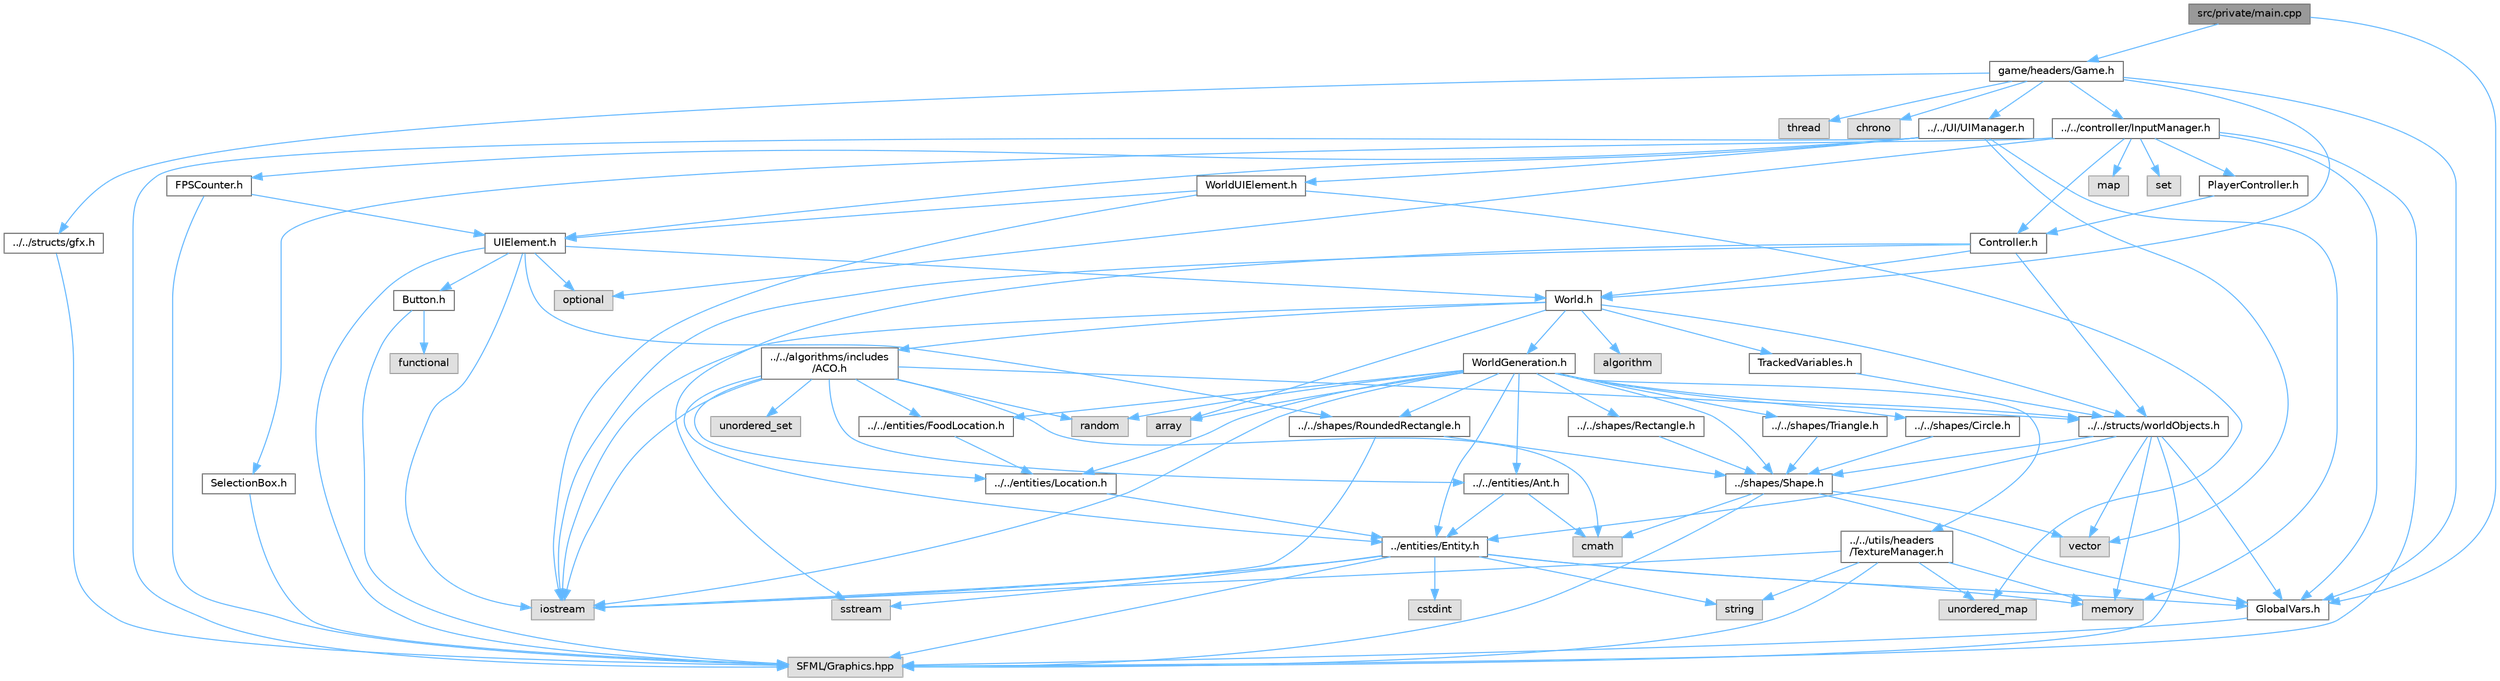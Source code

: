 digraph "src/private/main.cpp"
{
 // INTERACTIVE_SVG=YES
 // LATEX_PDF_SIZE
  bgcolor="transparent";
  edge [fontname=Helvetica,fontsize=10,labelfontname=Helvetica,labelfontsize=10];
  node [fontname=Helvetica,fontsize=10,shape=box,height=0.2,width=0.4];
  Node1 [id="Node000001",label="src/private/main.cpp",height=0.2,width=0.4,color="gray40", fillcolor="grey60", style="filled", fontcolor="black",tooltip=" "];
  Node1 -> Node2 [id="edge1_Node000001_Node000002",color="steelblue1",style="solid",tooltip=" "];
  Node2 [id="Node000002",label="game/headers/Game.h",height=0.2,width=0.4,color="grey40", fillcolor="white", style="filled",URL="$Game_8h.html",tooltip=" "];
  Node2 -> Node3 [id="edge2_Node000002_Node000003",color="steelblue1",style="solid",tooltip=" "];
  Node3 [id="Node000003",label="World.h",height=0.2,width=0.4,color="grey40", fillcolor="white", style="filled",URL="$World_8h.html",tooltip=" "];
  Node3 -> Node4 [id="edge3_Node000003_Node000004",color="steelblue1",style="solid",tooltip=" "];
  Node4 [id="Node000004",label="iostream",height=0.2,width=0.4,color="grey60", fillcolor="#E0E0E0", style="filled",tooltip=" "];
  Node3 -> Node5 [id="edge4_Node000003_Node000005",color="steelblue1",style="solid",tooltip=" "];
  Node5 [id="Node000005",label="../../structs/worldObjects.h",height=0.2,width=0.4,color="grey40", fillcolor="white", style="filled",URL="$worldObjects_8h.html",tooltip=" "];
  Node5 -> Node6 [id="edge5_Node000005_Node000006",color="steelblue1",style="solid",tooltip=" "];
  Node6 [id="Node000006",label="vector",height=0.2,width=0.4,color="grey60", fillcolor="#E0E0E0", style="filled",tooltip=" "];
  Node5 -> Node7 [id="edge6_Node000005_Node000007",color="steelblue1",style="solid",tooltip=" "];
  Node7 [id="Node000007",label="memory",height=0.2,width=0.4,color="grey60", fillcolor="#E0E0E0", style="filled",tooltip=" "];
  Node5 -> Node8 [id="edge7_Node000005_Node000008",color="steelblue1",style="solid",tooltip=" "];
  Node8 [id="Node000008",label="SFML/Graphics.hpp",height=0.2,width=0.4,color="grey60", fillcolor="#E0E0E0", style="filled",tooltip=" "];
  Node5 -> Node9 [id="edge8_Node000005_Node000009",color="steelblue1",style="solid",tooltip=" "];
  Node9 [id="Node000009",label="GlobalVars.h",height=0.2,width=0.4,color="grey40", fillcolor="white", style="filled",URL="$GlobalVars_8h.html",tooltip=" "];
  Node9 -> Node8 [id="edge9_Node000009_Node000008",color="steelblue1",style="solid",tooltip=" "];
  Node5 -> Node10 [id="edge10_Node000005_Node000010",color="steelblue1",style="solid",tooltip=" "];
  Node10 [id="Node000010",label="../entities/Entity.h",height=0.2,width=0.4,color="grey40", fillcolor="white", style="filled",URL="$Entity_8h.html",tooltip=" "];
  Node10 -> Node8 [id="edge11_Node000010_Node000008",color="steelblue1",style="solid",tooltip=" "];
  Node10 -> Node7 [id="edge12_Node000010_Node000007",color="steelblue1",style="solid",tooltip=" "];
  Node10 -> Node11 [id="edge13_Node000010_Node000011",color="steelblue1",style="solid",tooltip=" "];
  Node11 [id="Node000011",label="string",height=0.2,width=0.4,color="grey60", fillcolor="#E0E0E0", style="filled",tooltip=" "];
  Node10 -> Node9 [id="edge14_Node000010_Node000009",color="steelblue1",style="solid",tooltip=" "];
  Node10 -> Node12 [id="edge15_Node000010_Node000012",color="steelblue1",style="solid",tooltip=" "];
  Node12 [id="Node000012",label="cstdint",height=0.2,width=0.4,color="grey60", fillcolor="#E0E0E0", style="filled",tooltip=" "];
  Node10 -> Node13 [id="edge16_Node000010_Node000013",color="steelblue1",style="solid",tooltip=" "];
  Node13 [id="Node000013",label="sstream",height=0.2,width=0.4,color="grey60", fillcolor="#E0E0E0", style="filled",tooltip=" "];
  Node10 -> Node4 [id="edge17_Node000010_Node000004",color="steelblue1",style="solid",tooltip=" "];
  Node5 -> Node14 [id="edge18_Node000005_Node000014",color="steelblue1",style="solid",tooltip=" "];
  Node14 [id="Node000014",label="../shapes/Shape.h",height=0.2,width=0.4,color="grey40", fillcolor="white", style="filled",URL="$Shape_8h.html",tooltip=" "];
  Node14 -> Node6 [id="edge19_Node000014_Node000006",color="steelblue1",style="solid",tooltip=" "];
  Node14 -> Node8 [id="edge20_Node000014_Node000008",color="steelblue1",style="solid",tooltip=" "];
  Node14 -> Node15 [id="edge21_Node000014_Node000015",color="steelblue1",style="solid",tooltip=" "];
  Node15 [id="Node000015",label="cmath",height=0.2,width=0.4,color="grey60", fillcolor="#E0E0E0", style="filled",tooltip=" "];
  Node14 -> Node9 [id="edge22_Node000014_Node000009",color="steelblue1",style="solid",tooltip=" "];
  Node3 -> Node16 [id="edge23_Node000003_Node000016",color="steelblue1",style="solid",tooltip=" "];
  Node16 [id="Node000016",label="WorldGeneration.h",height=0.2,width=0.4,color="grey40", fillcolor="white", style="filled",URL="$WorldGeneration_8h.html",tooltip=" "];
  Node16 -> Node4 [id="edge24_Node000016_Node000004",color="steelblue1",style="solid",tooltip=" "];
  Node16 -> Node5 [id="edge25_Node000016_Node000005",color="steelblue1",style="solid",tooltip=" "];
  Node16 -> Node17 [id="edge26_Node000016_Node000017",color="steelblue1",style="solid",tooltip=" "];
  Node17 [id="Node000017",label="random",height=0.2,width=0.4,color="grey60", fillcolor="#E0E0E0", style="filled",tooltip=" "];
  Node16 -> Node18 [id="edge27_Node000016_Node000018",color="steelblue1",style="solid",tooltip=" "];
  Node18 [id="Node000018",label="../../utils/headers\l/TextureManager.h",height=0.2,width=0.4,color="grey40", fillcolor="white", style="filled",URL="$TextureManager_8h.html",tooltip=" "];
  Node18 -> Node8 [id="edge28_Node000018_Node000008",color="steelblue1",style="solid",tooltip=" "];
  Node18 -> Node19 [id="edge29_Node000018_Node000019",color="steelblue1",style="solid",tooltip=" "];
  Node19 [id="Node000019",label="unordered_map",height=0.2,width=0.4,color="grey60", fillcolor="#E0E0E0", style="filled",tooltip=" "];
  Node18 -> Node11 [id="edge30_Node000018_Node000011",color="steelblue1",style="solid",tooltip=" "];
  Node18 -> Node7 [id="edge31_Node000018_Node000007",color="steelblue1",style="solid",tooltip=" "];
  Node18 -> Node4 [id="edge32_Node000018_Node000004",color="steelblue1",style="solid",tooltip=" "];
  Node16 -> Node10 [id="edge33_Node000016_Node000010",color="steelblue1",style="solid",tooltip=" "];
  Node16 -> Node14 [id="edge34_Node000016_Node000014",color="steelblue1",style="solid",tooltip=" "];
  Node16 -> Node20 [id="edge35_Node000016_Node000020",color="steelblue1",style="solid",tooltip=" "];
  Node20 [id="Node000020",label="../../shapes/Triangle.h",height=0.2,width=0.4,color="grey40", fillcolor="white", style="filled",URL="$Triangle_8h.html",tooltip=" "];
  Node20 -> Node14 [id="edge36_Node000020_Node000014",color="steelblue1",style="solid",tooltip=" "];
  Node16 -> Node21 [id="edge37_Node000016_Node000021",color="steelblue1",style="solid",tooltip=" "];
  Node21 [id="Node000021",label="../../shapes/Circle.h",height=0.2,width=0.4,color="grey40", fillcolor="white", style="filled",URL="$Circle_8h.html",tooltip=" "];
  Node21 -> Node14 [id="edge38_Node000021_Node000014",color="steelblue1",style="solid",tooltip=" "];
  Node16 -> Node22 [id="edge39_Node000016_Node000022",color="steelblue1",style="solid",tooltip=" "];
  Node22 [id="Node000022",label="../../shapes/RoundedRectangle.h",height=0.2,width=0.4,color="grey40", fillcolor="white", style="filled",URL="$RoundedRectangle_8h.html",tooltip=" "];
  Node22 -> Node14 [id="edge40_Node000022_Node000014",color="steelblue1",style="solid",tooltip=" "];
  Node22 -> Node4 [id="edge41_Node000022_Node000004",color="steelblue1",style="solid",tooltip=" "];
  Node16 -> Node23 [id="edge42_Node000016_Node000023",color="steelblue1",style="solid",tooltip=" "];
  Node23 [id="Node000023",label="../../shapes/Rectangle.h",height=0.2,width=0.4,color="grey40", fillcolor="white", style="filled",URL="$Rectangle_8h.html",tooltip=" "];
  Node23 -> Node14 [id="edge43_Node000023_Node000014",color="steelblue1",style="solid",tooltip=" "];
  Node16 -> Node24 [id="edge44_Node000016_Node000024",color="steelblue1",style="solid",tooltip=" "];
  Node24 [id="Node000024",label="../../entities/Ant.h",height=0.2,width=0.4,color="grey40", fillcolor="white", style="filled",URL="$Ant_8h.html",tooltip=" "];
  Node24 -> Node10 [id="edge45_Node000024_Node000010",color="steelblue1",style="solid",tooltip=" "];
  Node24 -> Node15 [id="edge46_Node000024_Node000015",color="steelblue1",style="solid",tooltip=" "];
  Node16 -> Node25 [id="edge47_Node000016_Node000025",color="steelblue1",style="solid",tooltip=" "];
  Node25 [id="Node000025",label="../../entities/Location.h",height=0.2,width=0.4,color="grey40", fillcolor="white", style="filled",URL="$Location_8h.html",tooltip=" "];
  Node25 -> Node10 [id="edge48_Node000025_Node000010",color="steelblue1",style="solid",tooltip=" "];
  Node16 -> Node26 [id="edge49_Node000016_Node000026",color="steelblue1",style="solid",tooltip=" "];
  Node26 [id="Node000026",label="../../entities/FoodLocation.h",height=0.2,width=0.4,color="grey40", fillcolor="white", style="filled",URL="$FoodLocation_8h.html",tooltip=" "];
  Node26 -> Node25 [id="edge50_Node000026_Node000025",color="steelblue1",style="solid",tooltip=" "];
  Node16 -> Node27 [id="edge51_Node000016_Node000027",color="steelblue1",style="solid",tooltip=" "];
  Node27 [id="Node000027",label="array",height=0.2,width=0.4,color="grey60", fillcolor="#E0E0E0", style="filled",tooltip=" "];
  Node3 -> Node28 [id="edge52_Node000003_Node000028",color="steelblue1",style="solid",tooltip=" "];
  Node28 [id="Node000028",label="../../algorithms/includes\l/ACO.h",height=0.2,width=0.4,color="grey40", fillcolor="white", style="filled",URL="$ACO_8h.html",tooltip=" "];
  Node28 -> Node5 [id="edge53_Node000028_Node000005",color="steelblue1",style="solid",tooltip=" "];
  Node28 -> Node4 [id="edge54_Node000028_Node000004",color="steelblue1",style="solid",tooltip=" "];
  Node28 -> Node15 [id="edge55_Node000028_Node000015",color="steelblue1",style="solid",tooltip=" "];
  Node28 -> Node17 [id="edge56_Node000028_Node000017",color="steelblue1",style="solid",tooltip=" "];
  Node28 -> Node29 [id="edge57_Node000028_Node000029",color="steelblue1",style="solid",tooltip=" "];
  Node29 [id="Node000029",label="unordered_set",height=0.2,width=0.4,color="grey60", fillcolor="#E0E0E0", style="filled",tooltip=" "];
  Node28 -> Node10 [id="edge58_Node000028_Node000010",color="steelblue1",style="solid",tooltip=" "];
  Node28 -> Node24 [id="edge59_Node000028_Node000024",color="steelblue1",style="solid",tooltip=" "];
  Node28 -> Node25 [id="edge60_Node000028_Node000025",color="steelblue1",style="solid",tooltip=" "];
  Node28 -> Node26 [id="edge61_Node000028_Node000026",color="steelblue1",style="solid",tooltip=" "];
  Node3 -> Node27 [id="edge62_Node000003_Node000027",color="steelblue1",style="solid",tooltip=" "];
  Node3 -> Node30 [id="edge63_Node000003_Node000030",color="steelblue1",style="solid",tooltip=" "];
  Node30 [id="Node000030",label="algorithm",height=0.2,width=0.4,color="grey60", fillcolor="#E0E0E0", style="filled",tooltip=" "];
  Node3 -> Node31 [id="edge64_Node000003_Node000031",color="steelblue1",style="solid",tooltip=" "];
  Node31 [id="Node000031",label="TrackedVariables.h",height=0.2,width=0.4,color="grey40", fillcolor="white", style="filled",URL="$TrackedVariables_8h.html",tooltip=" "];
  Node31 -> Node5 [id="edge65_Node000031_Node000005",color="steelblue1",style="solid",tooltip=" "];
  Node2 -> Node32 [id="edge66_Node000002_Node000032",color="steelblue1",style="solid",tooltip=" "];
  Node32 [id="Node000032",label="../../structs/gfx.h",height=0.2,width=0.4,color="grey40", fillcolor="white", style="filled",URL="$gfx_8h.html",tooltip=" "];
  Node32 -> Node8 [id="edge67_Node000032_Node000008",color="steelblue1",style="solid",tooltip=" "];
  Node2 -> Node33 [id="edge68_Node000002_Node000033",color="steelblue1",style="solid",tooltip=" "];
  Node33 [id="Node000033",label="../../UI/UIManager.h",height=0.2,width=0.4,color="grey40", fillcolor="white", style="filled",URL="$UIManager_8h.html",tooltip=" "];
  Node33 -> Node8 [id="edge69_Node000033_Node000008",color="steelblue1",style="solid",tooltip=" "];
  Node33 -> Node34 [id="edge70_Node000033_Node000034",color="steelblue1",style="solid",tooltip=" "];
  Node34 [id="Node000034",label="UIElement.h",height=0.2,width=0.4,color="grey40", fillcolor="white", style="filled",URL="$UIElement_8h.html",tooltip=" "];
  Node34 -> Node8 [id="edge71_Node000034_Node000008",color="steelblue1",style="solid",tooltip=" "];
  Node34 -> Node4 [id="edge72_Node000034_Node000004",color="steelblue1",style="solid",tooltip=" "];
  Node34 -> Node3 [id="edge73_Node000034_Node000003",color="steelblue1",style="solid",tooltip=" "];
  Node34 -> Node22 [id="edge74_Node000034_Node000022",color="steelblue1",style="solid",tooltip=" "];
  Node34 -> Node35 [id="edge75_Node000034_Node000035",color="steelblue1",style="solid",tooltip=" "];
  Node35 [id="Node000035",label="Button.h",height=0.2,width=0.4,color="grey40", fillcolor="white", style="filled",URL="$Button_8h.html",tooltip=" "];
  Node35 -> Node8 [id="edge76_Node000035_Node000008",color="steelblue1",style="solid",tooltip=" "];
  Node35 -> Node36 [id="edge77_Node000035_Node000036",color="steelblue1",style="solid",tooltip=" "];
  Node36 [id="Node000036",label="functional",height=0.2,width=0.4,color="grey60", fillcolor="#E0E0E0", style="filled",tooltip=" "];
  Node34 -> Node37 [id="edge78_Node000034_Node000037",color="steelblue1",style="solid",tooltip=" "];
  Node37 [id="Node000037",label="optional",height=0.2,width=0.4,color="grey60", fillcolor="#E0E0E0", style="filled",tooltip=" "];
  Node33 -> Node38 [id="edge79_Node000033_Node000038",color="steelblue1",style="solid",tooltip=" "];
  Node38 [id="Node000038",label="FPSCounter.h",height=0.2,width=0.4,color="grey40", fillcolor="white", style="filled",URL="$FPSCounter_8h.html",tooltip=" "];
  Node38 -> Node8 [id="edge80_Node000038_Node000008",color="steelblue1",style="solid",tooltip=" "];
  Node38 -> Node34 [id="edge81_Node000038_Node000034",color="steelblue1",style="solid",tooltip=" "];
  Node33 -> Node39 [id="edge82_Node000033_Node000039",color="steelblue1",style="solid",tooltip=" "];
  Node39 [id="Node000039",label="WorldUIElement.h",height=0.2,width=0.4,color="grey40", fillcolor="white", style="filled",URL="$WorldUIElement_8h.html",tooltip=" "];
  Node39 -> Node34 [id="edge83_Node000039_Node000034",color="steelblue1",style="solid",tooltip=" "];
  Node39 -> Node4 [id="edge84_Node000039_Node000004",color="steelblue1",style="solid",tooltip=" "];
  Node39 -> Node19 [id="edge85_Node000039_Node000019",color="steelblue1",style="solid",tooltip=" "];
  Node33 -> Node6 [id="edge86_Node000033_Node000006",color="steelblue1",style="solid",tooltip=" "];
  Node33 -> Node7 [id="edge87_Node000033_Node000007",color="steelblue1",style="solid",tooltip=" "];
  Node2 -> Node40 [id="edge88_Node000002_Node000040",color="steelblue1",style="solid",tooltip=" "];
  Node40 [id="Node000040",label="../../controller/InputManager.h",height=0.2,width=0.4,color="grey40", fillcolor="white", style="filled",URL="$InputManager_8h.html",tooltip=" "];
  Node40 -> Node9 [id="edge89_Node000040_Node000009",color="steelblue1",style="solid",tooltip=" "];
  Node40 -> Node8 [id="edge90_Node000040_Node000008",color="steelblue1",style="solid",tooltip=" "];
  Node40 -> Node37 [id="edge91_Node000040_Node000037",color="steelblue1",style="solid",tooltip=" "];
  Node40 -> Node41 [id="edge92_Node000040_Node000041",color="steelblue1",style="solid",tooltip=" "];
  Node41 [id="Node000041",label="map",height=0.2,width=0.4,color="grey60", fillcolor="#E0E0E0", style="filled",tooltip=" "];
  Node40 -> Node42 [id="edge93_Node000040_Node000042",color="steelblue1",style="solid",tooltip=" "];
  Node42 [id="Node000042",label="set",height=0.2,width=0.4,color="grey60", fillcolor="#E0E0E0", style="filled",tooltip=" "];
  Node40 -> Node43 [id="edge94_Node000040_Node000043",color="steelblue1",style="solid",tooltip=" "];
  Node43 [id="Node000043",label="Controller.h",height=0.2,width=0.4,color="grey40", fillcolor="white", style="filled",URL="$Controller_8h.html",tooltip=" "];
  Node43 -> Node3 [id="edge95_Node000043_Node000003",color="steelblue1",style="solid",tooltip=" "];
  Node43 -> Node5 [id="edge96_Node000043_Node000005",color="steelblue1",style="solid",tooltip=" "];
  Node43 -> Node4 [id="edge97_Node000043_Node000004",color="steelblue1",style="solid",tooltip=" "];
  Node43 -> Node13 [id="edge98_Node000043_Node000013",color="steelblue1",style="solid",tooltip=" "];
  Node40 -> Node44 [id="edge99_Node000040_Node000044",color="steelblue1",style="solid",tooltip=" "];
  Node44 [id="Node000044",label="PlayerController.h",height=0.2,width=0.4,color="grey40", fillcolor="white", style="filled",URL="$PlayerController_8h.html",tooltip=" "];
  Node44 -> Node43 [id="edge100_Node000044_Node000043",color="steelblue1",style="solid",tooltip=" "];
  Node40 -> Node45 [id="edge101_Node000040_Node000045",color="steelblue1",style="solid",tooltip=" "];
  Node45 [id="Node000045",label="SelectionBox.h",height=0.2,width=0.4,color="grey40", fillcolor="white", style="filled",URL="$SelectionBox_8h.html",tooltip=" "];
  Node45 -> Node8 [id="edge102_Node000045_Node000008",color="steelblue1",style="solid",tooltip=" "];
  Node2 -> Node9 [id="edge103_Node000002_Node000009",color="steelblue1",style="solid",tooltip=" "];
  Node2 -> Node46 [id="edge104_Node000002_Node000046",color="steelblue1",style="solid",tooltip=" "];
  Node46 [id="Node000046",label="thread",height=0.2,width=0.4,color="grey60", fillcolor="#E0E0E0", style="filled",tooltip=" "];
  Node2 -> Node47 [id="edge105_Node000002_Node000047",color="steelblue1",style="solid",tooltip=" "];
  Node47 [id="Node000047",label="chrono",height=0.2,width=0.4,color="grey60", fillcolor="#E0E0E0", style="filled",tooltip=" "];
  Node1 -> Node9 [id="edge106_Node000001_Node000009",color="steelblue1",style="solid",tooltip=" "];
}
